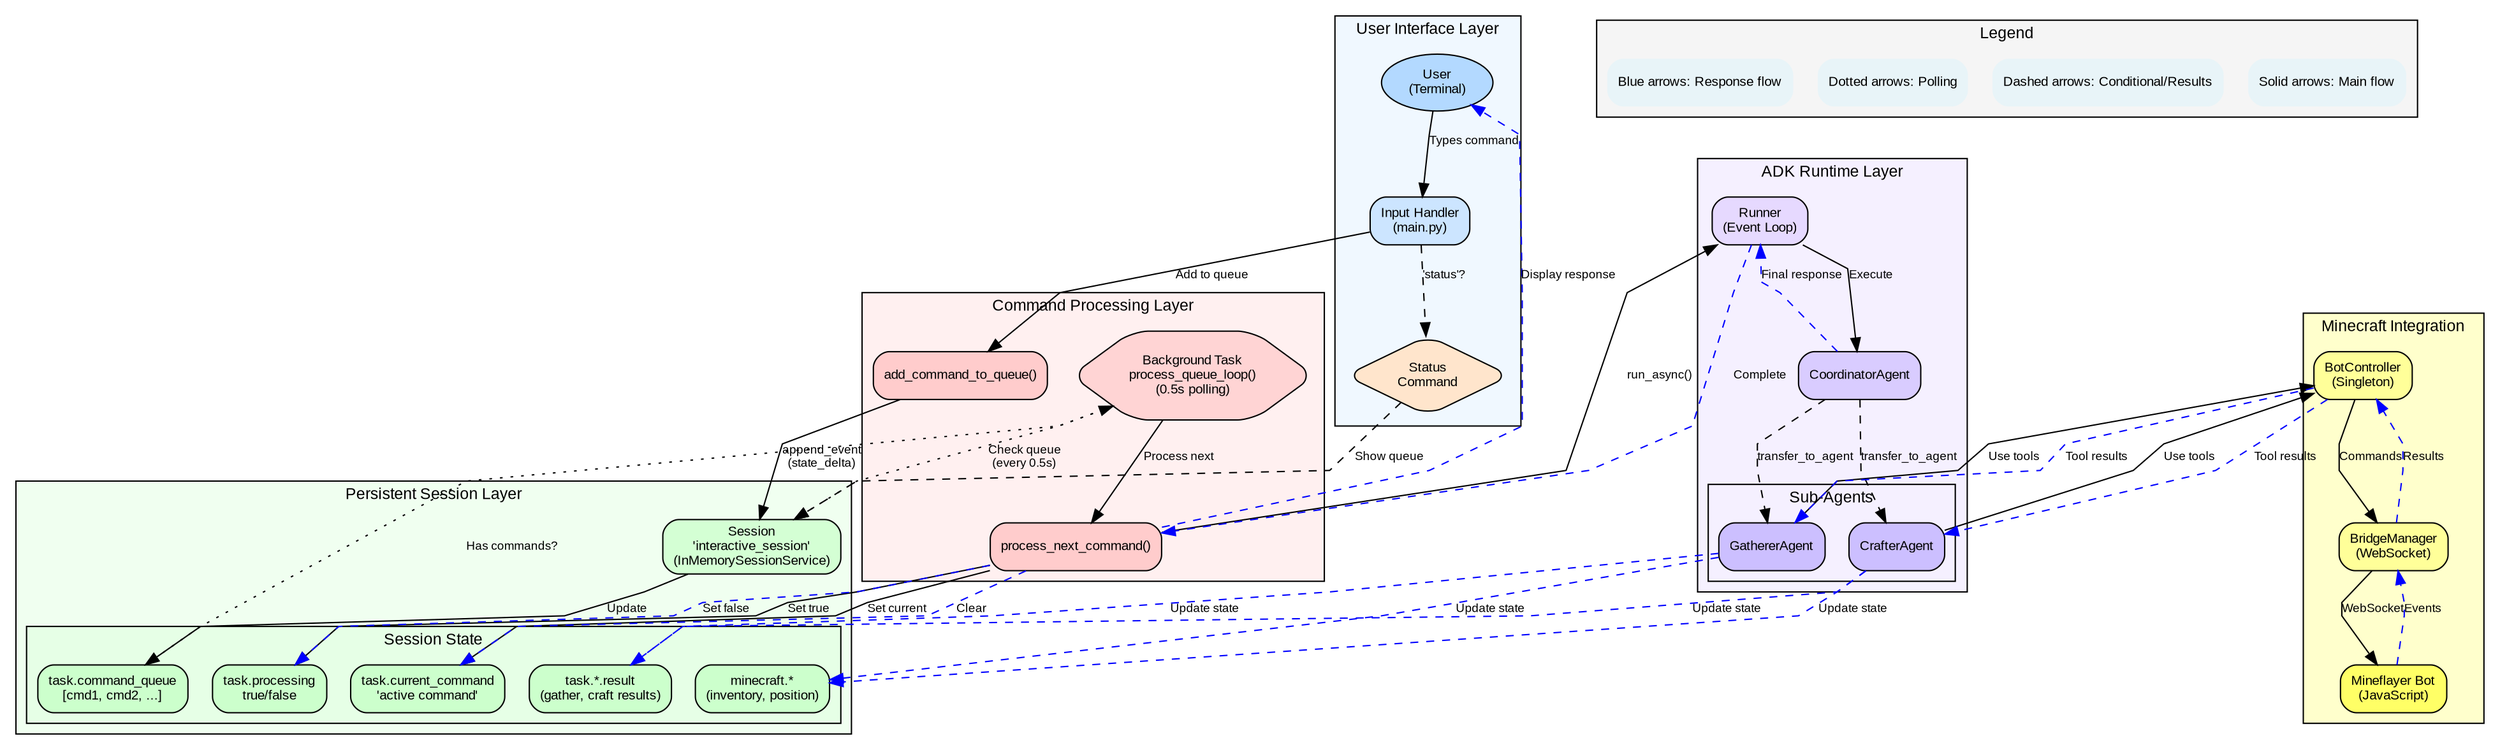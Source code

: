 digraph InteractiveAgentLoop {
    rankdir=TB;
    graph [fontname="Arial", fontsize=12, splines=polyline];
    node [shape=box, style="rounded,filled", fontname="Arial", fontsize=10];
    edge [fontname="Arial", fontsize=9];

    // Color scheme
    node [fillcolor="#e8f4f8"];

    // User Interface Layer
    subgraph cluster_user {
        label="User Interface Layer";
        style=filled;
        fillcolor="#f0f8ff";

        user [label="User\n(Terminal)", shape=ellipse, fillcolor="#b3d9ff"];
        input [label="Input Handler\n(main.py)", fillcolor="#cce5ff"];
        status_cmd [label="Status\nCommand", shape=diamond, fillcolor="#ffe5cc"];
    }

    // Session Management Layer
    subgraph cluster_session {
        label="Persistent Session Layer";
        style=filled;
        fillcolor="#f0fff0";

        session [label="Session\n'interactive_session'\n(InMemorySessionService)", fillcolor="#d4ffd4"];

        // Session State
        subgraph cluster_state {
            label="Session State";
            style=filled;
            fillcolor="#e6ffe6";

            queue_state [label="task.command_queue\n[cmd1, cmd2, ...]", fillcolor="#ccffcc"];
            processing_state [label="task.processing\ntrue/false", fillcolor="#ccffcc"];
            current_cmd [label="task.current_command\n'active command'", fillcolor="#ccffcc"];
            minecraft_state [label="minecraft.*\n(inventory, position)", fillcolor="#ccffcc"];
            task_results [label="task.*.result\n(gather, craft results)", fillcolor="#ccffcc"];
        }
    }

    // Processing Layer
    subgraph cluster_processing {
        label="Command Processing Layer";
        style=filled;
        fillcolor="#fff0f0";

        queue_processor [label="Background Task\nprocess_queue_loop()\n(0.5s polling)", fillcolor="#ffd4d4", shape=hexagon];
        add_queue [label="add_command_to_queue()", fillcolor="#ffcccc"];
        process_cmd [label="process_next_command()", fillcolor="#ffcccc"];
    }

    // ADK Runtime Layer
    subgraph cluster_adk {
        label="ADK Runtime Layer";
        style=filled;
        fillcolor="#f5f0ff";

        runner [label="Runner\n(Event Loop)", fillcolor="#e6d9ff"];
        coordinator [label="CoordinatorAgent", fillcolor="#d9ccff"];

        subgraph cluster_subagents {
            label="Sub-Agents";
            gatherer [label="GathererAgent", fillcolor="#ccbfff"];
            crafter [label="CrafterAgent", fillcolor="#ccbfff"];
        }
    }

    // Minecraft Layer
    subgraph cluster_minecraft {
        label="Minecraft Integration";
        style=filled;
        fillcolor="#ffffcc";

        bot_controller [label="BotController\n(Singleton)", fillcolor="#ffff99"];
        bridge [label="BridgeManager\n(WebSocket)", fillcolor="#ffff99"];
        mineflayer [label="Mineflayer Bot\n(JavaScript)", fillcolor="#ffff66"];
    }

    // Main Flow Connections
    user -> input [label="Types command"];
    input -> status_cmd [label="'status'?", style=dashed];
    status_cmd -> session [label="Show queue", style=dashed];

    input -> add_queue [label="Add to queue"];
    add_queue -> session [label="append_event\n(state_delta)"];
    session -> queue_state [label="Update"];

    // Background Processing Loop
    queue_processor -> session [label="Check queue\n(every 0.5s)", style=dotted];
    queue_state -> queue_processor [label="Has commands?", style=dotted];
    queue_processor -> process_cmd [label="Process next"];

    process_cmd -> processing_state [label="Set true"];
    process_cmd -> current_cmd [label="Set current"];
    process_cmd -> runner [label="run_async()"];

    // ADK Processing
    runner -> coordinator [label="Execute"];
    coordinator -> gatherer [label="transfer_to_agent", style=dashed];
    coordinator -> crafter [label="transfer_to_agent", style=dashed];

    gatherer -> bot_controller [label="Use tools"];
    crafter -> bot_controller [label="Use tools"];

    bot_controller -> bridge [label="Commands"];
    bridge -> mineflayer [label="WebSocket"];

    // Results Flow Back
    mineflayer -> bridge [label="Events", style=dashed, color="blue"];
    bridge -> bot_controller [label="Results", style=dashed, color="blue"];
    bot_controller -> gatherer [label="Tool results", style=dashed, color="blue"];
    bot_controller -> crafter [label="Tool results", style=dashed, color="blue"];

    gatherer -> task_results [label="Update state", style=dashed, color="blue"];
    crafter -> task_results [label="Update state", style=dashed, color="blue"];
    gatherer -> minecraft_state [label="Update state", style=dashed, color="blue"];
    crafter -> minecraft_state [label="Update state", style=dashed, color="blue"];

    coordinator -> runner [label="Final response", style=dashed, color="blue"];
    runner -> process_cmd [label="Complete", style=dashed, color="blue"];
    process_cmd -> processing_state [label="Set false", style=dashed, color="blue"];
    process_cmd -> current_cmd [label="Clear", style=dashed, color="blue"];
    process_cmd -> user [label="Display response", style=dashed, color="blue"];

    // Legend
    subgraph cluster_legend {
        label="Legend";
        style=filled;
        fillcolor="#f5f5f5";

        legend1 [label="Solid arrows: Main flow", shape=none];
        legend2 [label="Dashed arrows: Conditional/Results", shape=none];
        legend3 [label="Dotted arrows: Polling", shape=none];
        legend4 [label="Blue arrows: Response flow", shape=none];
    }
}
